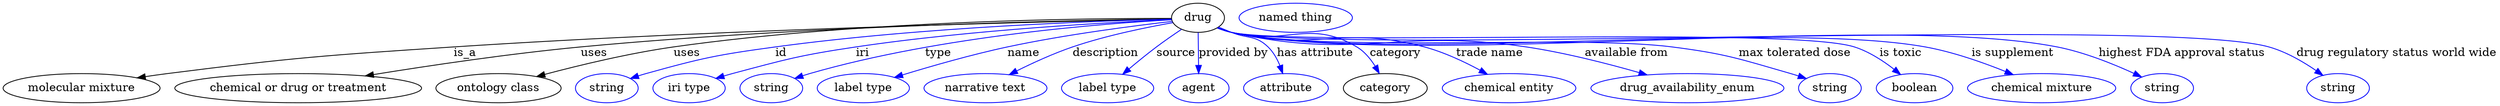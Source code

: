 digraph {
	graph [bb="0,0,3058.2,123"];
	node [label="\N"];
	drug	[height=0.5,
		label=drug,
		pos="1467.2,105",
		width=0.9027];
	"molecular mixture"	[height=0.5,
		pos="96.191,18",
		width=2.672];
	drug -> "molecular mixture"	[label=is_a,
		lp="567.19,61.5",
		pos="e,164.81,30.675 1434.8,103.41 1316.6,101.12 897.82,91.782 553.19,69 396.84,58.665 357.63,55.75 202.19,36 193.3,34.87 184,33.564 \
174.77,32.189"];
	"chemical or drug or treatment"	[height=0.5,
		pos="362.19,18",
		width=4.2066];
	drug -> "chemical or drug or treatment"	[label=uses,
		lp="725.69,61.5",
		pos="e,444.65,33.181 1434.6,103.62 1329.4,102.17 989.19,95.574 709.19,69 622.56,60.778 524.47,46.145 454.73,34.826"];
	"ontology class"	[height=0.5,
		pos="608.19,18",
		width=2.1304];
	drug -> "ontology class"	[label=uses,
		lp="839.69,61.5",
		pos="e,655.14,32.412 1434.5,104.23 1339.5,104.45 1055.7,102.1 823.19,69 768.81,61.259 707.92,46.512 664.87,35.031"];
	id	[color=blue,
		height=0.5,
		label=string,
		pos="741.19,18",
		width=1.0652];
	drug -> id	[color=blue,
		label=id,
		lp="955.19,61.5",
		pos="e,770.18,29.979 1434.5,103.35 1352.5,101.39 1130.9,94.007 948.19,69 876.69,59.216 858.7,55.425 789.19,36 786.08,35.132 782.89,34.165 \
779.69,33.146",
		style=solid];
	iri	[color=blue,
		height=0.5,
		label="iri type",
		pos="842.19,18",
		width=1.2277];
	drug -> iri	[color=blue,
		label=iri,
		lp="1055.2,61.5",
		pos="e,875.47,29.991 1434.9,102.76 1364.2,99.738 1190.8,90.583 1047.2,69 979.26,58.792 962.58,53.665 896.19,36 892.61,35.047 888.91,34.005 \
885.21,32.922",
		style=solid];
	type	[color=blue,
		height=0.5,
		label=string,
		pos="943.19,18",
		width=1.0652];
	drug -> type	[color=blue,
		label=type,
		lp="1148.2,61.5",
		pos="e,971.83,30.023 1434.7,102.52 1356.6,98.285 1152.9,83.221 990.19,36 987.29,35.156 984.3,34.227 981.31,33.251",
		style=solid];
	name	[color=blue,
		height=0.5,
		label="label type",
		pos="1056.2,18",
		width=1.5707];
	drug -> name	[color=blue,
		label=name,
		lp="1253.2,61.5",
		pos="e,1094.5,31.346 1435.5,100.56 1390.4,95.353 1304.9,84.42 1233.2,69 1189,59.485 1139.5,45.188 1104.1,34.315",
		style=solid];
	description	[color=blue,
		height=0.5,
		label="narrative text",
		pos="1206.2,18",
		width=2.0943];
	drug -> description	[color=blue,
		label=description,
		lp="1353.7,61.5",
		pos="e,1235.5,34.76 1436.3,98.98 1404.8,93.406 1354.8,83.273 1313.2,69 1289.7,60.962 1264.6,49.37 1244.6,39.37",
		style=solid];
	source	[color=blue,
		height=0.5,
		label="label type",
		pos="1356.2,18",
		width=1.5707];
	drug -> source	[color=blue,
		label=source,
		lp="1440.2,61.5",
		pos="e,1374.7,35.223 1447,90.793 1437.5,84.411 1426.1,76.52 1416.2,69 1404.9,60.474 1392.9,50.609 1382.6,41.906",
		style=solid];
	"provided by"	[color=blue,
		height=0.5,
		label=agent,
		pos="1468.2,18",
		width=1.0291];
	drug -> "provided by"	[color=blue,
		label="provided by",
		lp="1510.7,61.5",
		pos="e,1468,36.175 1467.4,86.799 1467.5,75.163 1467.7,59.548 1467.9,46.237",
		style=solid];
	"has attribute"	[color=blue,
		height=0.5,
		label=attribute,
		pos="1575.2,18",
		width=1.4443];
	drug -> "has attribute"	[color=blue,
		label="has attribute",
		lp="1611.2,61.5",
		pos="e,1571.2,36.226 1492.3,93.521 1497.6,91.353 1503.1,89.093 1508.2,87 1528.1,78.875 1537.7,83.97 1553.2,69 1559.8,62.652 1564.5,54.003 \
1567.9,45.684",
		style=solid];
	category	[height=0.5,
		pos="1696.2,18",
		width=1.4263];
	drug -> category	[color=blue,
		label=category,
		lp="1709.7,61.5",
		pos="e,1689.1,36.29 1491.1,92.794 1496.6,90.573 1502.5,88.476 1508.2,87 1574.9,69.637 1603.3,104.72 1662.2,69 1671.5,63.368 1678.8,54.117 \
1684.3,45.094",
		style=solid];
	"trade name"	[color=blue,
		height=0.5,
		label="chemical entity",
		pos="1847.2,18",
		width=2.2748];
	drug -> "trade name"	[color=blue,
		label="trade name",
		lp="1824.2,61.5",
		pos="e,1821,35.296 1491,92.623 1496.6,90.411 1502.5,88.36 1508.2,87 1610.9,62.462 1643.3,96.748 1745.2,69 1768.6,62.634 1793,50.858 1812.1,\
40.333",
		style=solid];
	"available from"	[color=blue,
		height=0.5,
		label=drug_availability_enum,
		pos="2065.2,18",
		width=3.2858];
	drug -> "available from"	[color=blue,
		label="available from",
		lp="1991.7,61.5",
		pos="e,2016.2,34.404 1491,92.513 1496.5,90.307 1502.5,88.286 1508.2,87 1664.9,51.717 1710.3,92.974 1869.2,69 1915.9,61.952 1967.6,48.511 \
2006.2,37.338",
		style=solid];
	"max tolerated dose"	[color=blue,
		height=0.5,
		label=string,
		pos="2240.2,18",
		width=1.0652];
	drug -> "max tolerated dose"	[color=blue,
		label="max tolerated dose",
		lp="2197.2,61.5",
		pos="e,2211.2,29.887 1491,92.443 1496.5,90.241 1502.5,88.239 1508.2,87 1625.3,61.64 1928.3,84.367 2047.2,69 2112.7,60.525 2128.7,54.397 \
2192.2,36 2195.3,35.102 2198.5,34.114 2201.7,33.081",
		style=solid];
	"is toxic"	[color=blue,
		height=0.5,
		label=boolean,
		pos="2343.2,18",
		width=1.2999];
	drug -> "is toxic"	[color=blue,
		label="is toxic",
		lp="2327.2,61.5",
		pos="e,2326.2,34.947 1491,92.402 1496.5,90.202 1502.5,88.211 1508.2,87 1591.1,69.483 2189.6,95.003 2270.2,69 2287.9,63.297 2305.1,51.828 \
2318.4,41.312",
		style=solid];
	"is supplement"	[color=blue,
		height=0.5,
		label="chemical mixture",
		pos="2499.2,18",
		width=2.5276];
	drug -> "is supplement"	[color=blue,
		label="is supplement",
		lp="2463.7,61.5",
		pos="e,2464.4,34.736 1491,92.392 1496.5,90.192 1502.5,88.204 1508.2,87 1692.9,48.192 2171.5,102.76 2357.2,69 2391,62.851 2427.5,49.827 \
2455.1,38.613",
		style=solid];
	"highest FDA approval status"	[color=blue,
		height=0.5,
		label=string,
		pos="2646.2,18",
		width=1.0652];
	drug -> "highest FDA approval status"	[color=blue,
		label="highest FDA approval status",
		lp="2671.7,61.5",
		pos="e,2621,31.928 1491,92.377 1496.5,90.178 1502.5,88.195 1508.2,87 1728,41.207 2298,112.52 2518.2,69 2551.2,62.479 2586.7,47.975 2611.9,\
36.259",
		style=solid];
	"drug regulatory status world wide"	[color=blue,
		height=0.5,
		label=string,
		pos="2862.2,18",
		width=1.0652];
	drug -> "drug regulatory status world wide"	[color=blue,
		label="drug regulatory status world wide",
		lp="2935.2,61.5",
		pos="e,2843.8,33.815 1491,92.362 1496.5,90.164 1502.5,88.184 1508.2,87 1646.4,58.463 2642.4,107.4 2778.2,69 2799,63.117 2819.9,50.706 \
2835.6,39.721",
		style=solid];
	"named thing_category"	[color=blue,
		height=0.5,
		label="named thing",
		pos="1587.2,105",
		width=1.9318];
}
